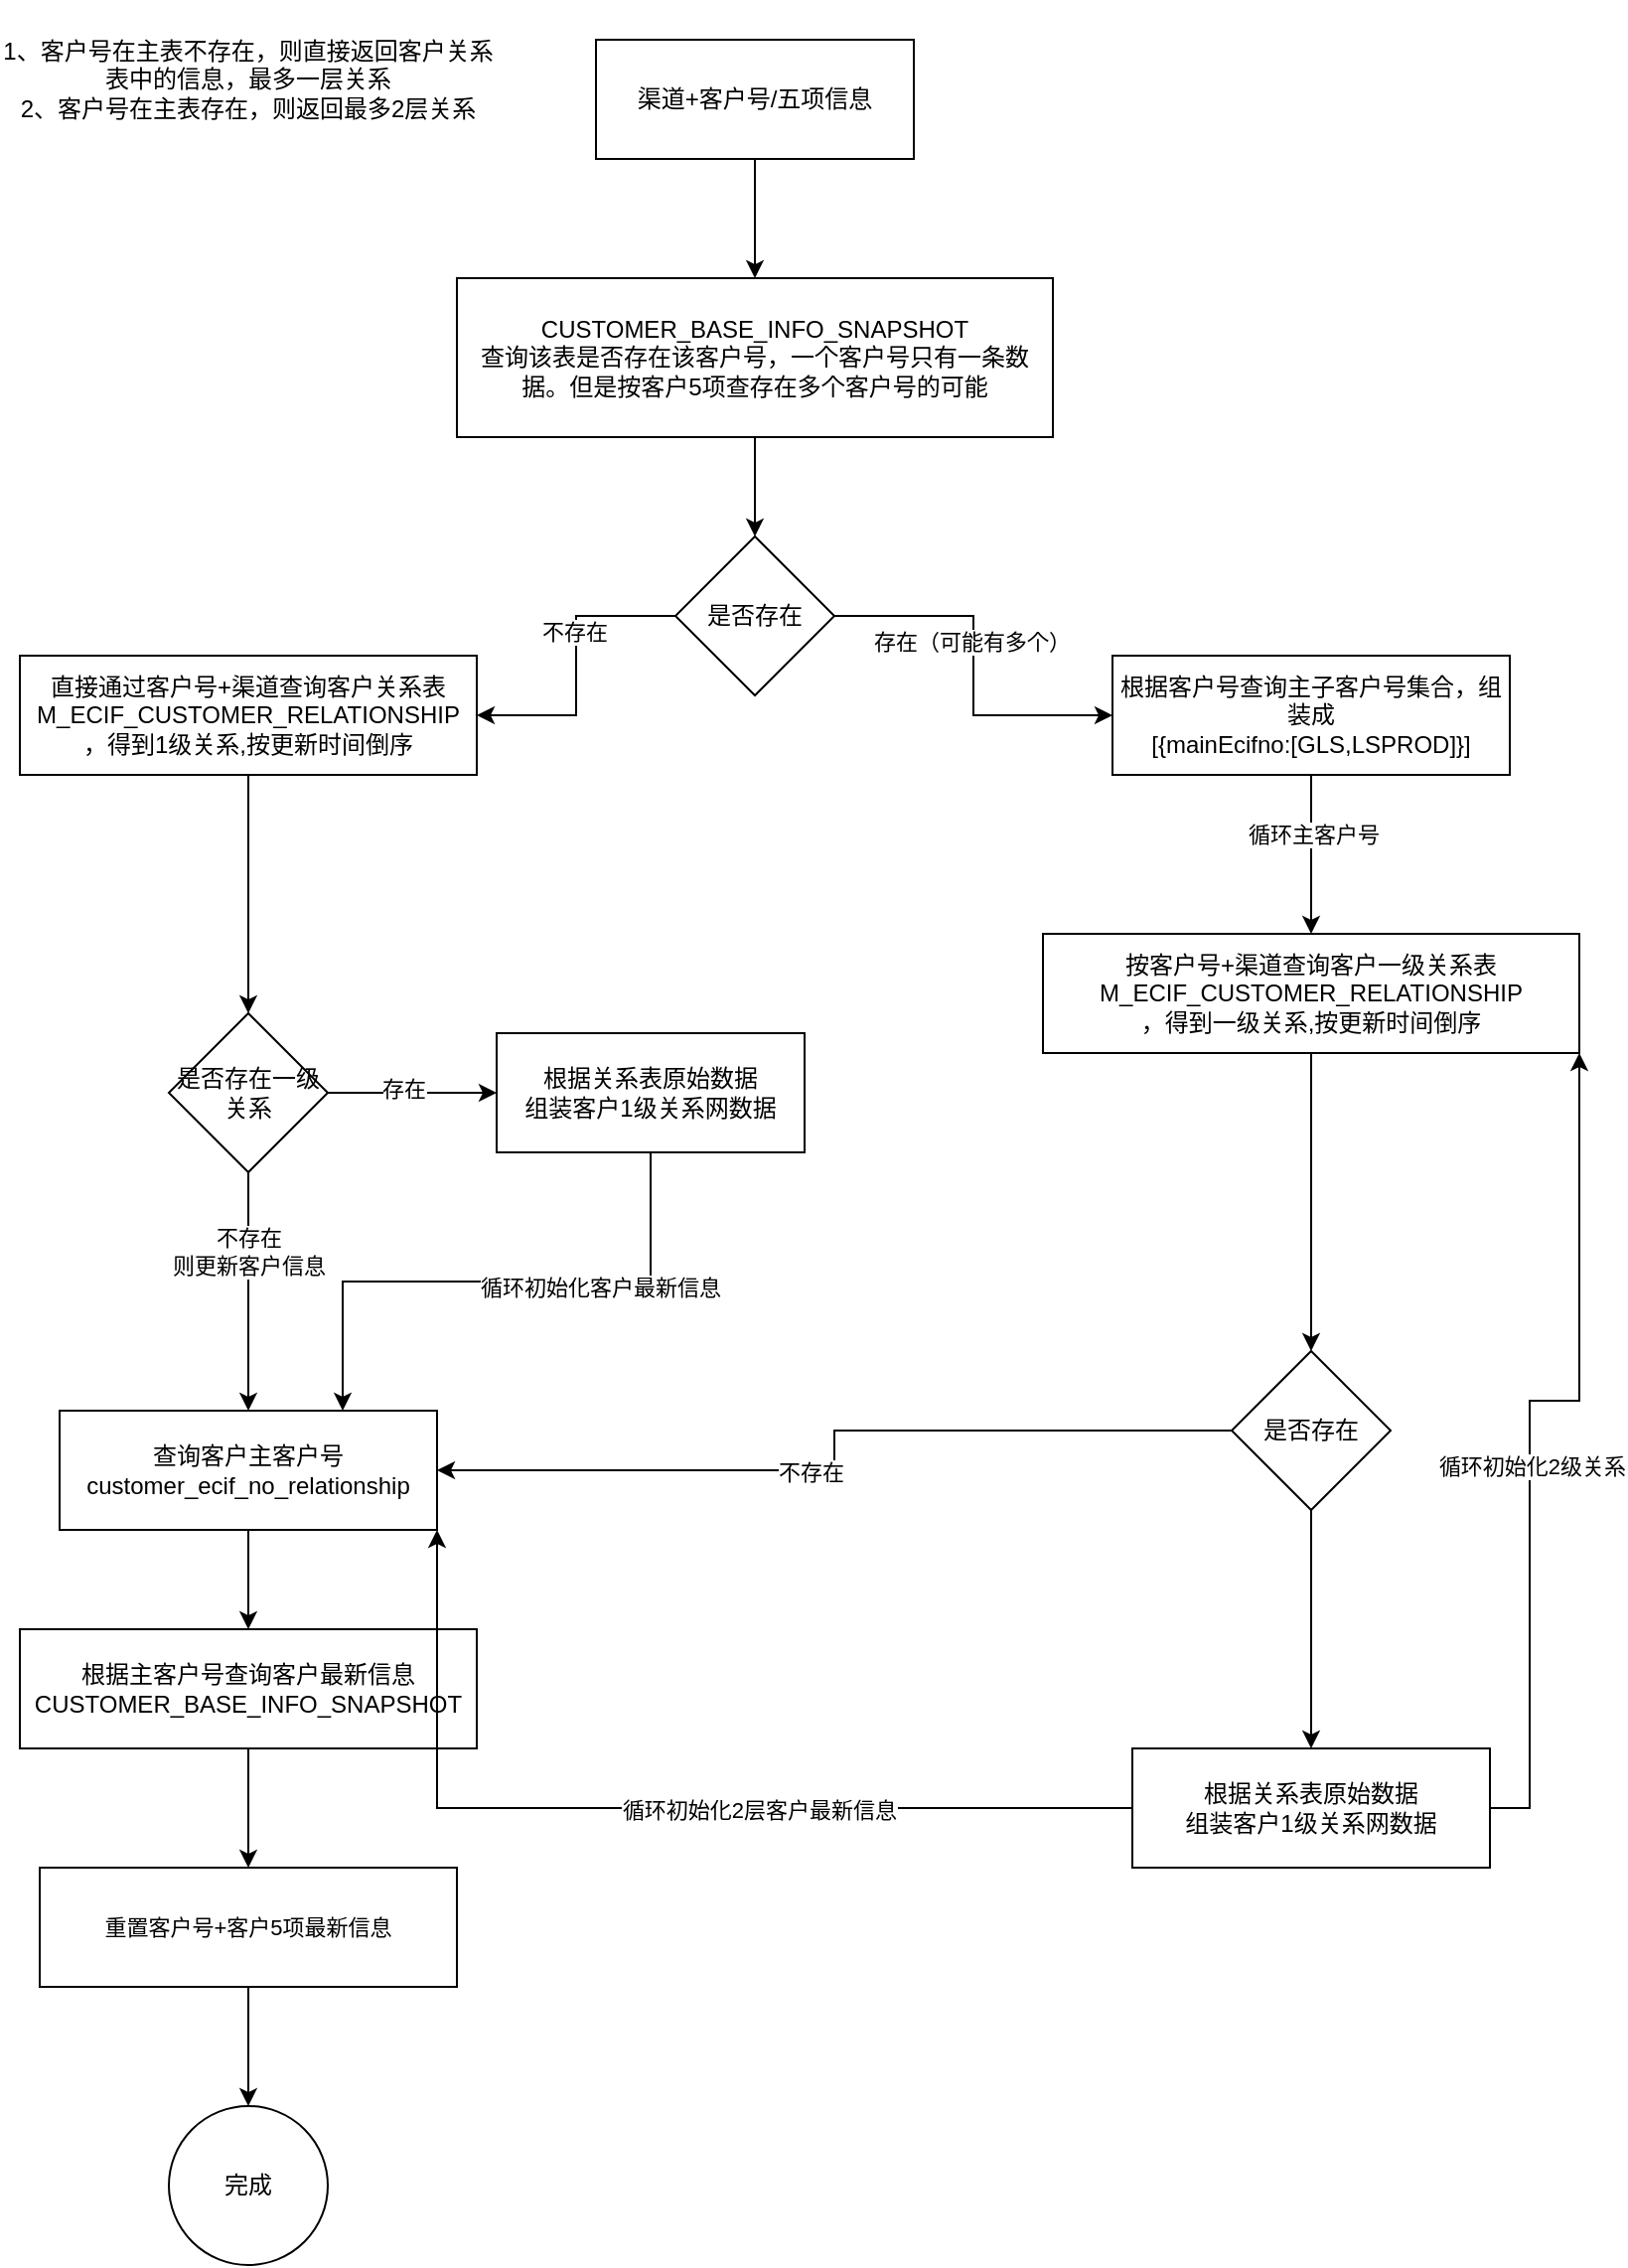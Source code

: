 <mxfile version="24.0.7" type="github">
  <diagram name="第 1 页" id="C5rFHaonQaUm8R1daILY">
    <mxGraphModel dx="1194" dy="692" grid="1" gridSize="10" guides="1" tooltips="1" connect="1" arrows="1" fold="1" page="1" pageScale="1" pageWidth="827" pageHeight="1169" math="0" shadow="0">
      <root>
        <mxCell id="0" />
        <mxCell id="1" parent="0" />
        <mxCell id="0gbHEz_NFwT0j6BnbrYF-4" value="" style="edgeStyle=orthogonalEdgeStyle;rounded=0;orthogonalLoop=1;jettySize=auto;html=1;" edge="1" parent="1" source="0gbHEz_NFwT0j6BnbrYF-2" target="0gbHEz_NFwT0j6BnbrYF-3">
          <mxGeometry relative="1" as="geometry" />
        </mxCell>
        <mxCell id="0gbHEz_NFwT0j6BnbrYF-2" value="渠道+客户号/五项信息" style="rounded=0;whiteSpace=wrap;html=1;" vertex="1" parent="1">
          <mxGeometry x="300" y="30" width="160" height="60" as="geometry" />
        </mxCell>
        <mxCell id="0gbHEz_NFwT0j6BnbrYF-6" value="" style="edgeStyle=orthogonalEdgeStyle;rounded=0;orthogonalLoop=1;jettySize=auto;html=1;" edge="1" parent="1" source="0gbHEz_NFwT0j6BnbrYF-3" target="0gbHEz_NFwT0j6BnbrYF-5">
          <mxGeometry relative="1" as="geometry" />
        </mxCell>
        <mxCell id="0gbHEz_NFwT0j6BnbrYF-3" value="CUSTOMER_BASE_INFO_SNAPSHOT&lt;div&gt;查询该表是否存在该客户号，一个客户号只有一条数据。但是按客户5项查存在多个客户号的可能&lt;/div&gt;" style="whiteSpace=wrap;html=1;rounded=0;" vertex="1" parent="1">
          <mxGeometry x="230" y="150" width="300" height="80" as="geometry" />
        </mxCell>
        <mxCell id="0gbHEz_NFwT0j6BnbrYF-8" value="" style="edgeStyle=orthogonalEdgeStyle;rounded=0;orthogonalLoop=1;jettySize=auto;html=1;" edge="1" parent="1" source="0gbHEz_NFwT0j6BnbrYF-5" target="0gbHEz_NFwT0j6BnbrYF-7">
          <mxGeometry relative="1" as="geometry" />
        </mxCell>
        <mxCell id="0gbHEz_NFwT0j6BnbrYF-11" value="不存在" style="edgeLabel;html=1;align=center;verticalAlign=middle;resizable=0;points=[];" vertex="1" connectable="0" parent="0gbHEz_NFwT0j6BnbrYF-8">
          <mxGeometry x="-0.233" y="-1" relative="1" as="geometry">
            <mxPoint as="offset" />
          </mxGeometry>
        </mxCell>
        <mxCell id="0gbHEz_NFwT0j6BnbrYF-10" value="" style="edgeStyle=orthogonalEdgeStyle;rounded=0;orthogonalLoop=1;jettySize=auto;html=1;" edge="1" parent="1" source="0gbHEz_NFwT0j6BnbrYF-5" target="0gbHEz_NFwT0j6BnbrYF-9">
          <mxGeometry relative="1" as="geometry" />
        </mxCell>
        <mxCell id="0gbHEz_NFwT0j6BnbrYF-12" value="存在（可能有多个）" style="edgeLabel;html=1;align=center;verticalAlign=middle;resizable=0;points=[];" vertex="1" connectable="0" parent="0gbHEz_NFwT0j6BnbrYF-10">
          <mxGeometry x="-0.133" y="-1" relative="1" as="geometry">
            <mxPoint as="offset" />
          </mxGeometry>
        </mxCell>
        <mxCell id="0gbHEz_NFwT0j6BnbrYF-5" value="是否存在" style="rhombus;whiteSpace=wrap;html=1;rounded=0;" vertex="1" parent="1">
          <mxGeometry x="340" y="280" width="80" height="80" as="geometry" />
        </mxCell>
        <mxCell id="0gbHEz_NFwT0j6BnbrYF-15" value="" style="edgeStyle=orthogonalEdgeStyle;rounded=0;orthogonalLoop=1;jettySize=auto;html=1;" edge="1" parent="1" source="0gbHEz_NFwT0j6BnbrYF-7" target="0gbHEz_NFwT0j6BnbrYF-14">
          <mxGeometry relative="1" as="geometry" />
        </mxCell>
        <mxCell id="0gbHEz_NFwT0j6BnbrYF-7" value="直接通过客户号+渠道查询客户关系表&lt;div&gt;M_ECIF_CUSTOMER_RELATIONSHIP&lt;br&gt;&lt;div&gt;，得到1级关系,按更新时间倒序&lt;/div&gt;&lt;/div&gt;" style="whiteSpace=wrap;html=1;rounded=0;" vertex="1" parent="1">
          <mxGeometry x="10" y="340" width="230" height="60" as="geometry" />
        </mxCell>
        <mxCell id="0gbHEz_NFwT0j6BnbrYF-39" value="" style="edgeStyle=orthogonalEdgeStyle;rounded=0;orthogonalLoop=1;jettySize=auto;html=1;" edge="1" parent="1" source="0gbHEz_NFwT0j6BnbrYF-9" target="0gbHEz_NFwT0j6BnbrYF-38">
          <mxGeometry relative="1" as="geometry" />
        </mxCell>
        <mxCell id="0gbHEz_NFwT0j6BnbrYF-40" value="循环主客户号" style="edgeLabel;html=1;align=center;verticalAlign=middle;resizable=0;points=[];" vertex="1" connectable="0" parent="0gbHEz_NFwT0j6BnbrYF-39">
          <mxGeometry x="-0.25" y="1" relative="1" as="geometry">
            <mxPoint as="offset" />
          </mxGeometry>
        </mxCell>
        <mxCell id="0gbHEz_NFwT0j6BnbrYF-9" value="根据客户号查询主子客户号集合，组装成&lt;div&gt;[{mainEcifno:[GLS,LSPROD]}]&lt;br&gt;&lt;/div&gt;" style="whiteSpace=wrap;html=1;rounded=0;" vertex="1" parent="1">
          <mxGeometry x="560" y="340" width="200" height="60" as="geometry" />
        </mxCell>
        <mxCell id="0gbHEz_NFwT0j6BnbrYF-17" value="" style="edgeStyle=orthogonalEdgeStyle;rounded=0;orthogonalLoop=1;jettySize=auto;html=1;" edge="1" parent="1" source="0gbHEz_NFwT0j6BnbrYF-14" target="0gbHEz_NFwT0j6BnbrYF-16">
          <mxGeometry relative="1" as="geometry" />
        </mxCell>
        <mxCell id="0gbHEz_NFwT0j6BnbrYF-18" value="不存在&lt;div&gt;则更新客户信息&lt;/div&gt;" style="edgeLabel;html=1;align=center;verticalAlign=middle;resizable=0;points=[];" vertex="1" connectable="0" parent="0gbHEz_NFwT0j6BnbrYF-17">
          <mxGeometry x="-0.333" relative="1" as="geometry">
            <mxPoint as="offset" />
          </mxGeometry>
        </mxCell>
        <mxCell id="0gbHEz_NFwT0j6BnbrYF-20" value="" style="edgeStyle=orthogonalEdgeStyle;rounded=0;orthogonalLoop=1;jettySize=auto;html=1;" edge="1" parent="1" source="0gbHEz_NFwT0j6BnbrYF-14" target="0gbHEz_NFwT0j6BnbrYF-19">
          <mxGeometry relative="1" as="geometry" />
        </mxCell>
        <mxCell id="0gbHEz_NFwT0j6BnbrYF-21" value="存在" style="edgeLabel;html=1;align=center;verticalAlign=middle;resizable=0;points=[];" vertex="1" connectable="0" parent="0gbHEz_NFwT0j6BnbrYF-20">
          <mxGeometry x="-0.111" y="2" relative="1" as="geometry">
            <mxPoint as="offset" />
          </mxGeometry>
        </mxCell>
        <mxCell id="0gbHEz_NFwT0j6BnbrYF-14" value="是否存在一级关系" style="rhombus;whiteSpace=wrap;html=1;rounded=0;" vertex="1" parent="1">
          <mxGeometry x="85" y="520" width="80" height="80" as="geometry" />
        </mxCell>
        <mxCell id="0gbHEz_NFwT0j6BnbrYF-23" value="" style="edgeStyle=orthogonalEdgeStyle;rounded=0;orthogonalLoop=1;jettySize=auto;html=1;" edge="1" parent="1" source="0gbHEz_NFwT0j6BnbrYF-16" target="0gbHEz_NFwT0j6BnbrYF-22">
          <mxGeometry relative="1" as="geometry" />
        </mxCell>
        <mxCell id="0gbHEz_NFwT0j6BnbrYF-16" value="查询客户主客户号&lt;div&gt;customer_ecif_no_relationship&lt;br&gt;&lt;/div&gt;" style="whiteSpace=wrap;html=1;rounded=0;" vertex="1" parent="1">
          <mxGeometry x="30" y="720" width="190" height="60" as="geometry" />
        </mxCell>
        <mxCell id="0gbHEz_NFwT0j6BnbrYF-51" style="edgeStyle=orthogonalEdgeStyle;rounded=0;orthogonalLoop=1;jettySize=auto;html=1;entryX=0.75;entryY=0;entryDx=0;entryDy=0;exitX=0.5;exitY=1;exitDx=0;exitDy=0;" edge="1" parent="1" source="0gbHEz_NFwT0j6BnbrYF-19" target="0gbHEz_NFwT0j6BnbrYF-16">
          <mxGeometry relative="1" as="geometry" />
        </mxCell>
        <mxCell id="0gbHEz_NFwT0j6BnbrYF-52" value="循环初始化客户最新信息" style="edgeLabel;html=1;align=center;verticalAlign=middle;resizable=0;points=[];" vertex="1" connectable="0" parent="0gbHEz_NFwT0j6BnbrYF-51">
          <mxGeometry x="-0.361" y="3" relative="1" as="geometry">
            <mxPoint as="offset" />
          </mxGeometry>
        </mxCell>
        <mxCell id="0gbHEz_NFwT0j6BnbrYF-19" value="根据关系表原始数据&lt;div&gt;组装客户1级关系网数据&lt;/div&gt;" style="whiteSpace=wrap;html=1;rounded=0;" vertex="1" parent="1">
          <mxGeometry x="250" y="530" width="155" height="60" as="geometry" />
        </mxCell>
        <mxCell id="0gbHEz_NFwT0j6BnbrYF-30" value="" style="edgeStyle=orthogonalEdgeStyle;rounded=0;orthogonalLoop=1;jettySize=auto;html=1;" edge="1" parent="1" source="0gbHEz_NFwT0j6BnbrYF-22" target="0gbHEz_NFwT0j6BnbrYF-28">
          <mxGeometry relative="1" as="geometry" />
        </mxCell>
        <mxCell id="0gbHEz_NFwT0j6BnbrYF-22" value="根据主客户号查询客户最新信息&lt;div&gt;CUSTOMER_BASE_INFO_SNAPSHOT&lt;br&gt;&lt;/div&gt;" style="whiteSpace=wrap;html=1;rounded=0;" vertex="1" parent="1">
          <mxGeometry x="10" y="830" width="230" height="60" as="geometry" />
        </mxCell>
        <mxCell id="0gbHEz_NFwT0j6BnbrYF-32" value="" style="edgeStyle=orthogonalEdgeStyle;rounded=0;orthogonalLoop=1;jettySize=auto;html=1;" edge="1" parent="1" source="0gbHEz_NFwT0j6BnbrYF-28" target="0gbHEz_NFwT0j6BnbrYF-31">
          <mxGeometry relative="1" as="geometry" />
        </mxCell>
        <mxCell id="0gbHEz_NFwT0j6BnbrYF-28" value="&lt;span style=&quot;font-size: 11px; text-wrap: nowrap; background-color: rgb(255, 255, 255);&quot;&gt;重置客户号+客户5项最新信息&lt;/span&gt;" style="whiteSpace=wrap;html=1;rounded=0;" vertex="1" parent="1">
          <mxGeometry x="20" y="950" width="210" height="60" as="geometry" />
        </mxCell>
        <mxCell id="0gbHEz_NFwT0j6BnbrYF-31" value="完成" style="ellipse;whiteSpace=wrap;html=1;rounded=0;" vertex="1" parent="1">
          <mxGeometry x="85" y="1070" width="80" height="80" as="geometry" />
        </mxCell>
        <mxCell id="0gbHEz_NFwT0j6BnbrYF-36" value="1、客户号在主表不存在，则直接返回客户关系表中的信息，最多一层关系&lt;div&gt;2、客户号在主表存在，则返回最多2层关系&lt;/div&gt;" style="text;html=1;align=center;verticalAlign=middle;whiteSpace=wrap;rounded=0;" vertex="1" parent="1">
          <mxGeometry y="10" width="250" height="80" as="geometry" />
        </mxCell>
        <mxCell id="0gbHEz_NFwT0j6BnbrYF-45" value="" style="edgeStyle=orthogonalEdgeStyle;rounded=0;orthogonalLoop=1;jettySize=auto;html=1;" edge="1" parent="1" source="0gbHEz_NFwT0j6BnbrYF-38" target="0gbHEz_NFwT0j6BnbrYF-44">
          <mxGeometry relative="1" as="geometry" />
        </mxCell>
        <mxCell id="0gbHEz_NFwT0j6BnbrYF-38" value="按客户号+渠道查询客户一级关系表M_ECIF_CUSTOMER_RELATIONSHIP&lt;br&gt;&lt;div&gt;，得到一级关系,按更新时间倒序&lt;/div&gt;" style="whiteSpace=wrap;html=1;rounded=0;" vertex="1" parent="1">
          <mxGeometry x="525" y="480" width="270" height="60" as="geometry" />
        </mxCell>
        <mxCell id="0gbHEz_NFwT0j6BnbrYF-58" value="" style="edgeStyle=orthogonalEdgeStyle;rounded=0;orthogonalLoop=1;jettySize=auto;html=1;" edge="1" parent="1" source="0gbHEz_NFwT0j6BnbrYF-44" target="0gbHEz_NFwT0j6BnbrYF-57">
          <mxGeometry relative="1" as="geometry" />
        </mxCell>
        <mxCell id="0gbHEz_NFwT0j6BnbrYF-44" value="是否存在" style="rhombus;whiteSpace=wrap;html=1;rounded=0;" vertex="1" parent="1">
          <mxGeometry x="620" y="690" width="80" height="80" as="geometry" />
        </mxCell>
        <mxCell id="0gbHEz_NFwT0j6BnbrYF-46" style="edgeStyle=orthogonalEdgeStyle;rounded=0;orthogonalLoop=1;jettySize=auto;html=1;entryX=1;entryY=0.5;entryDx=0;entryDy=0;exitX=0;exitY=0.5;exitDx=0;exitDy=0;" edge="1" parent="1" source="0gbHEz_NFwT0j6BnbrYF-44" target="0gbHEz_NFwT0j6BnbrYF-16">
          <mxGeometry relative="1" as="geometry">
            <mxPoint x="620" y="860" as="sourcePoint" />
          </mxGeometry>
        </mxCell>
        <mxCell id="0gbHEz_NFwT0j6BnbrYF-47" value="不存在" style="edgeLabel;html=1;align=center;verticalAlign=middle;resizable=0;points=[];" vertex="1" connectable="0" parent="0gbHEz_NFwT0j6BnbrYF-46">
          <mxGeometry x="0.106" y="1" relative="1" as="geometry">
            <mxPoint as="offset" />
          </mxGeometry>
        </mxCell>
        <mxCell id="0gbHEz_NFwT0j6BnbrYF-60" value="" style="edgeStyle=orthogonalEdgeStyle;rounded=0;orthogonalLoop=1;jettySize=auto;html=1;entryX=1;entryY=1;entryDx=0;entryDy=0;exitX=1;exitY=0.5;exitDx=0;exitDy=0;" edge="1" parent="1" source="0gbHEz_NFwT0j6BnbrYF-57" target="0gbHEz_NFwT0j6BnbrYF-38">
          <mxGeometry relative="1" as="geometry">
            <mxPoint x="750" y="770" as="targetPoint" />
          </mxGeometry>
        </mxCell>
        <mxCell id="0gbHEz_NFwT0j6BnbrYF-62" value="循环初始化2级关系" style="edgeLabel;html=1;align=center;verticalAlign=middle;resizable=0;points=[];" vertex="1" connectable="0" parent="0gbHEz_NFwT0j6BnbrYF-60">
          <mxGeometry x="-0.093" y="-1" relative="1" as="geometry">
            <mxPoint as="offset" />
          </mxGeometry>
        </mxCell>
        <mxCell id="0gbHEz_NFwT0j6BnbrYF-63" style="edgeStyle=orthogonalEdgeStyle;rounded=0;orthogonalLoop=1;jettySize=auto;html=1;exitX=0;exitY=0.5;exitDx=0;exitDy=0;entryX=1;entryY=1;entryDx=0;entryDy=0;" edge="1" parent="1" source="0gbHEz_NFwT0j6BnbrYF-57" target="0gbHEz_NFwT0j6BnbrYF-16">
          <mxGeometry relative="1" as="geometry" />
        </mxCell>
        <mxCell id="0gbHEz_NFwT0j6BnbrYF-64" value="循环初始化2层客户最新信息" style="edgeLabel;html=1;align=center;verticalAlign=middle;resizable=0;points=[];" vertex="1" connectable="0" parent="0gbHEz_NFwT0j6BnbrYF-63">
          <mxGeometry x="-0.233" y="1" relative="1" as="geometry">
            <mxPoint as="offset" />
          </mxGeometry>
        </mxCell>
        <mxCell id="0gbHEz_NFwT0j6BnbrYF-57" value="根据关系表原始数据&lt;div&gt;组装客户1级关系网数据&lt;/div&gt;" style="whiteSpace=wrap;html=1;rounded=0;" vertex="1" parent="1">
          <mxGeometry x="570" y="890" width="180" height="60" as="geometry" />
        </mxCell>
      </root>
    </mxGraphModel>
  </diagram>
</mxfile>
